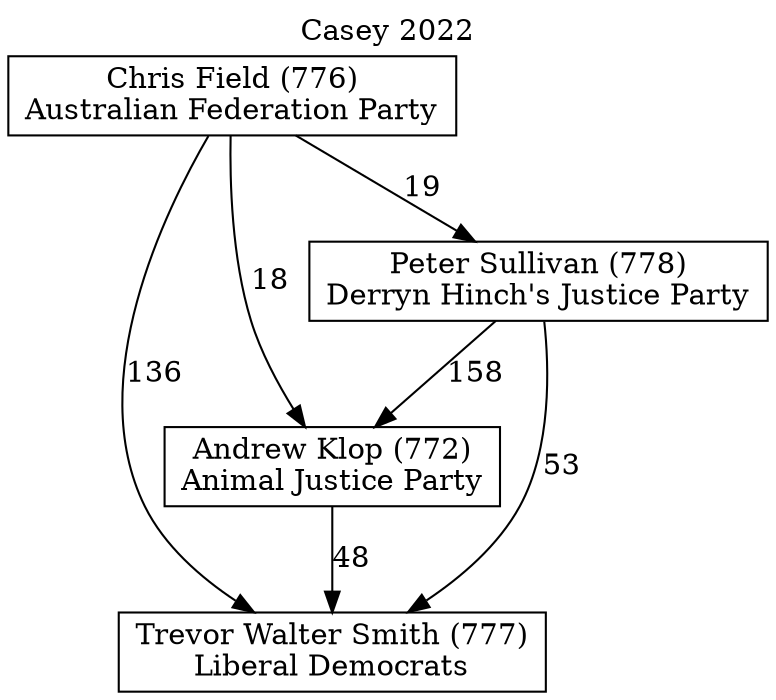 // House preference flow
digraph "Trevor Walter Smith (777)_Casey_2022" {
	graph [label="Casey 2022" labelloc=t mclimit=10]
	node [shape=box]
	"Trevor Walter Smith (777)" [label="Trevor Walter Smith (777)
Liberal Democrats"]
	"Andrew Klop (772)" [label="Andrew Klop (772)
Animal Justice Party"]
	"Peter Sullivan (778)" [label="Peter Sullivan (778)
Derryn Hinch's Justice Party"]
	"Chris Field (776)" [label="Chris Field (776)
Australian Federation Party"]
	"Andrew Klop (772)" -> "Trevor Walter Smith (777)" [label=48]
	"Peter Sullivan (778)" -> "Andrew Klop (772)" [label=158]
	"Chris Field (776)" -> "Peter Sullivan (778)" [label=19]
	"Peter Sullivan (778)" -> "Trevor Walter Smith (777)" [label=53]
	"Chris Field (776)" -> "Trevor Walter Smith (777)" [label=136]
	"Chris Field (776)" -> "Andrew Klop (772)" [label=18]
}
